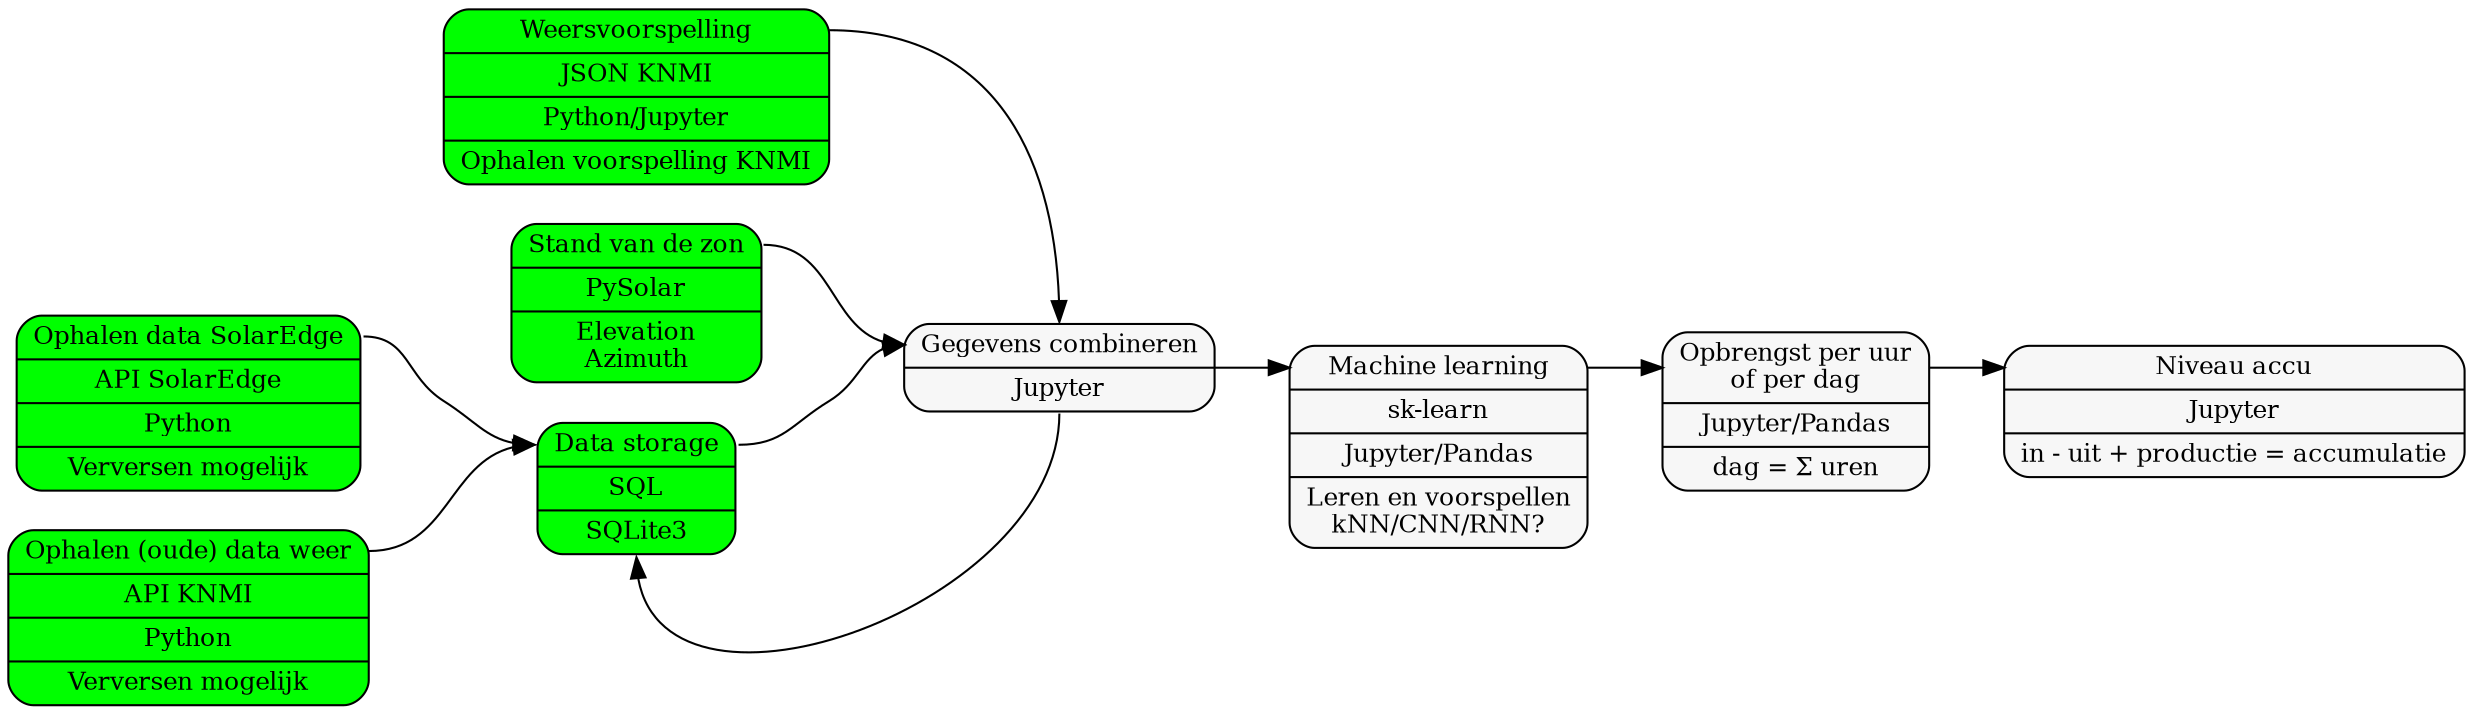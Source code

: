 digraph g {
    graph [
        rankdir = "LR"
    ];
    
    node [
        fontsize = "12"
        style="rounded,filled"
        fillcolor="#F7F7F7"
    ];
    
    edge [
    ];
    
    "node0" [
        label = "<f0> Ophalen data SolarEdge | API SolarEdge | Python | Verversen mogelijk "
        shape = "record"
        fillcolor = "green"
    ];
    
    "node1" [
        label = "<f0> Ophalen (oude) data weer | API KNMI | Python | Verversen mogelijk"
        shape = "record"
        fillcolor = "green"
    ];
    
    "node2" [
        label = "<f0> Data storage | SQL | SQLite3 "
        shape = "record"
        fillcolor = "green"
    ];
    
    "node_weer" [
        label = "<f0> Weersvoorspelling | JSON KNMI | Python/Jupyter | Ophalen voorspelling KNMI"
        shape = "record"
        fillcolor = "green"
    ];
    
    "node_ML" [
        label = "<f0> Machine learning | sk-learn | Jupyter/Pandas | Leren en voorspellen\nkNN/CNN/RNN?"
        shape = "record"
    ];
    
    "node_opbrengst" [
        label = "<f0> Opbrengst per uur\nof per dag | Jupyter/Pandas | dag = &Sigma; uren "
        shape = "record"
    ];
    
    "node_accu" [
        label = "<f0> Niveau accu | Jupyter | in - uit + productie = accumulatie "
        shape = "record"
    ];

    "node_zon" [
        label = "<f0> Stand van de zon | PySolar | Elevation\nAzimuth  "
        shape = "record"
        fillcolor = "green"
    ]

    "node_combineren" [
        label = "<f0> Gegevens combineren | Jupyter "
        shape = "record"
    ]
    
    "node_weer":f0 -> "node_combineren":n
    "node0":f0 -> "node2":f0
    "node1":f0 -> "node2":f0
    "node2":f0 -> "node_combineren":f0
    "node_combineren":s -> "node2":s
    "node_combineren" -> "node_ML":f0
    "node_ML":f0 -> "node_opbrengst":f0
    "node_opbrengst":f0 -> "node_accu":f0
    "node_zon":f0 -> "node_combineren":f0
    
}
        
